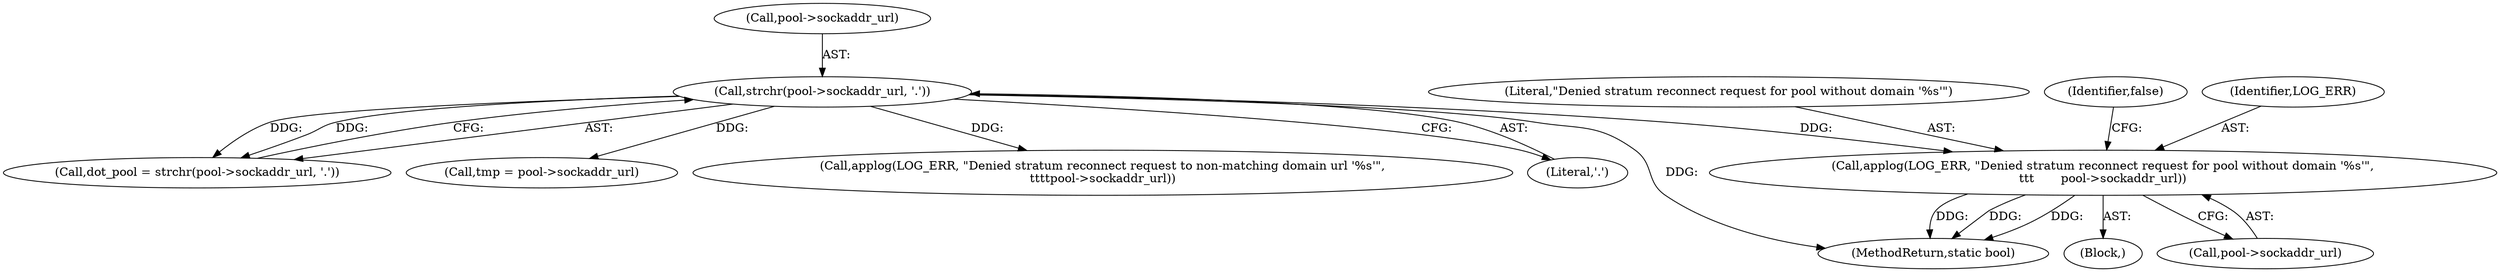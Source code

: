 digraph "0_cgminer_e1c5050734123973b99d181c45e74b2cbb00272e_2@pointer" {
"1000145" [label="(Call,applog(LOG_ERR, \"Denied stratum reconnect request for pool without domain '%s'\",\n\t\t\t       pool->sockaddr_url))"];
"1000136" [label="(Call,strchr(pool->sockaddr_url, '.'))"];
"1000147" [label="(Literal,\"Denied stratum reconnect request for pool without domain '%s'\")"];
"1000276" [label="(MethodReturn,static bool)"];
"1000136" [label="(Call,strchr(pool->sockaddr_url, '.'))"];
"1000137" [label="(Call,pool->sockaddr_url)"];
"1000152" [label="(Identifier,false)"];
"1000134" [label="(Call,dot_pool = strchr(pool->sockaddr_url, '.'))"];
"1000144" [label="(Block,)"];
"1000148" [label="(Call,pool->sockaddr_url)"];
"1000146" [label="(Identifier,LOG_ERR)"];
"1000145" [label="(Call,applog(LOG_ERR, \"Denied stratum reconnect request for pool without domain '%s'\",\n\t\t\t       pool->sockaddr_url))"];
"1000229" [label="(Call,tmp = pool->sockaddr_url)"];
"1000173" [label="(Call,applog(LOG_ERR, \"Denied stratum reconnect request to non-matching domain url '%s'\",\n\t\t\t\tpool->sockaddr_url))"];
"1000140" [label="(Literal,'.')"];
"1000145" -> "1000144"  [label="AST: "];
"1000145" -> "1000148"  [label="CFG: "];
"1000146" -> "1000145"  [label="AST: "];
"1000147" -> "1000145"  [label="AST: "];
"1000148" -> "1000145"  [label="AST: "];
"1000152" -> "1000145"  [label="CFG: "];
"1000145" -> "1000276"  [label="DDG: "];
"1000145" -> "1000276"  [label="DDG: "];
"1000145" -> "1000276"  [label="DDG: "];
"1000136" -> "1000145"  [label="DDG: "];
"1000136" -> "1000134"  [label="AST: "];
"1000136" -> "1000140"  [label="CFG: "];
"1000137" -> "1000136"  [label="AST: "];
"1000140" -> "1000136"  [label="AST: "];
"1000134" -> "1000136"  [label="CFG: "];
"1000136" -> "1000276"  [label="DDG: "];
"1000136" -> "1000134"  [label="DDG: "];
"1000136" -> "1000134"  [label="DDG: "];
"1000136" -> "1000173"  [label="DDG: "];
"1000136" -> "1000229"  [label="DDG: "];
}
